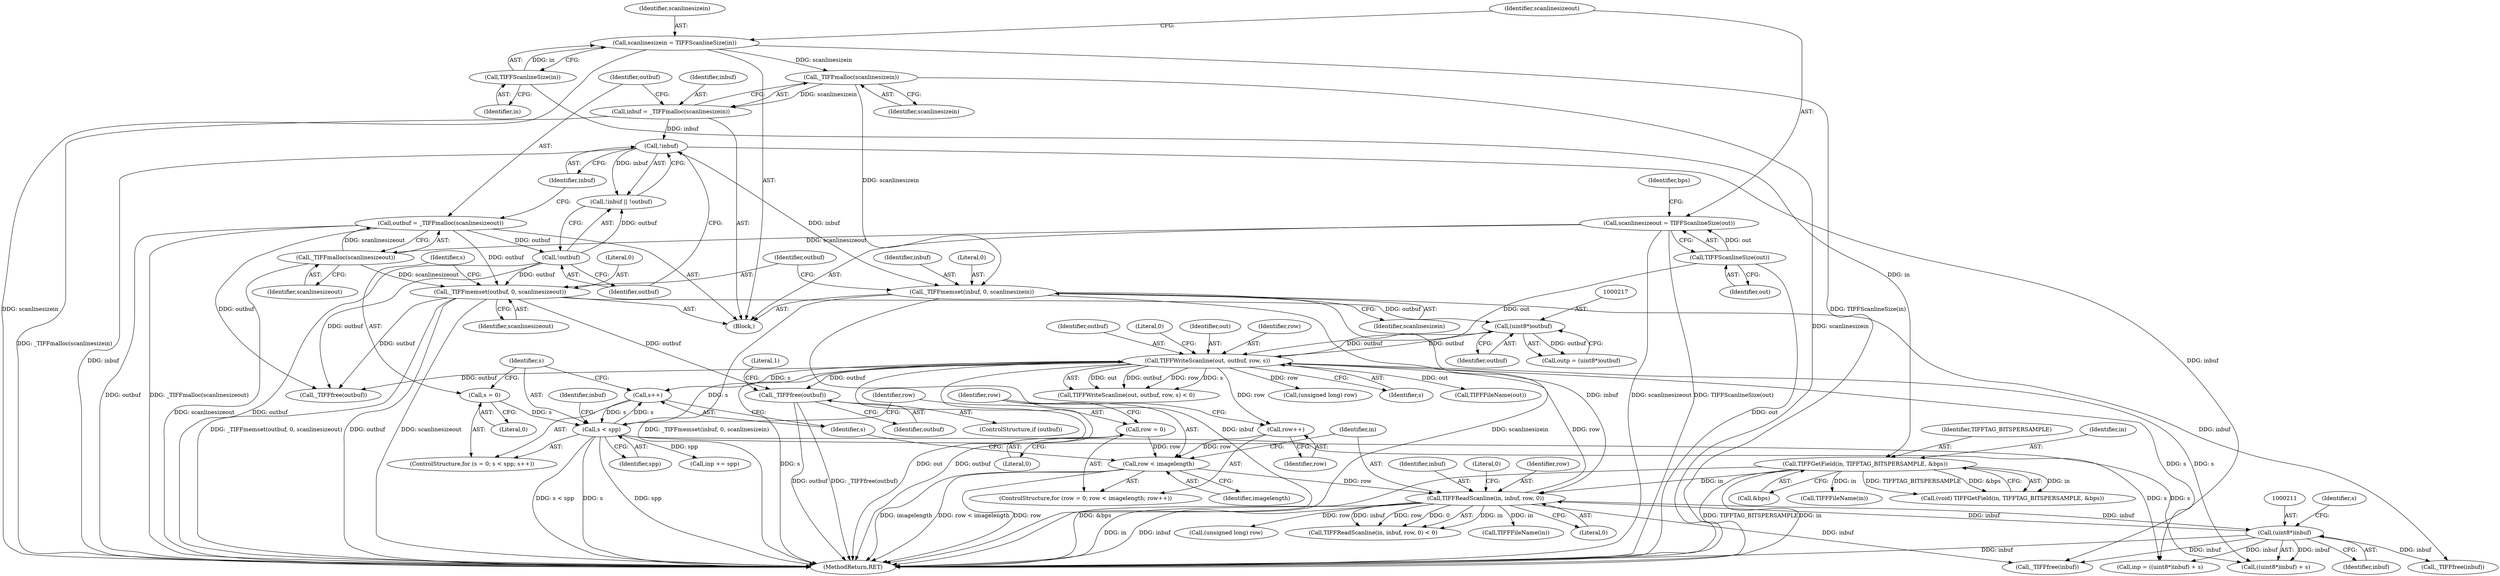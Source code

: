 digraph "0_libtiff_5c080298d59efa53264d7248bbe3a04660db6ef7@API" {
"1000260" [label="(Call,_TIFFfree(outbuf))"];
"1000163" [label="(Call,_TIFFmemset(outbuf, 0, scanlinesizeout))"];
"1000156" [label="(Call,!outbuf)"];
"1000148" [label="(Call,outbuf = _TIFFmalloc(scanlinesizeout))"];
"1000150" [label="(Call,_TIFFmalloc(scanlinesizeout))"];
"1000110" [label="(Call,scanlinesizeout = TIFFScanlineSize(out))"];
"1000112" [label="(Call,TIFFScanlineSize(out))"];
"1000239" [label="(Call,TIFFWriteScanline(out, outbuf, row, s))"];
"1000216" [label="(Call,(uint8*)outbuf)"];
"1000190" [label="(Call,TIFFReadScanline(in, inbuf, row, 0))"];
"1000127" [label="(Call,TIFFGetField(in, TIFFTAG_BITSPERSAMPLE, &bps))"];
"1000107" [label="(Call,TIFFScanlineSize(in))"];
"1000159" [label="(Call,_TIFFmemset(inbuf, 0, scanlinesizein))"];
"1000154" [label="(Call,!inbuf)"];
"1000144" [label="(Call,inbuf = _TIFFmalloc(scanlinesizein))"];
"1000146" [label="(Call,_TIFFmalloc(scanlinesizein))"];
"1000105" [label="(Call,scanlinesizein = TIFFScanlineSize(in))"];
"1000210" [label="(Call,(uint8*)inbuf)"];
"1000181" [label="(Call,row < imagelength)"];
"1000184" [label="(Call,row++)"];
"1000178" [label="(Call,row = 0)"];
"1000171" [label="(Call,s < spp)"];
"1000168" [label="(Call,s = 0)"];
"1000174" [label="(Call,s++)"];
"1000263" [label="(Literal,1)"];
"1000150" [label="(Call,_TIFFmalloc(scanlinesizeout))"];
"1000163" [label="(Call,_TIFFmemset(outbuf, 0, scanlinesizeout))"];
"1000156" [label="(Call,!outbuf)"];
"1000191" [label="(Identifier,in)"];
"1000161" [label="(Literal,0)"];
"1000250" [label="(Call,(unsigned long) row)"];
"1000213" [label="(Identifier,s)"];
"1000179" [label="(Identifier,row)"];
"1000192" [label="(Identifier,inbuf)"];
"1000125" [label="(Call,(void) TIFFGetField(in, TIFFTAG_BITSPERSAMPLE, &bps))"];
"1000107" [label="(Call,TIFFScanlineSize(in))"];
"1000165" [label="(Literal,0)"];
"1000275" [label="(MethodReturn,RET)"];
"1000154" [label="(Call,!inbuf)"];
"1000239" [label="(Call,TIFFWriteScanline(out, outbuf, row, s))"];
"1000172" [label="(Identifier,s)"];
"1000147" [label="(Identifier,scanlinesizein)"];
"1000183" [label="(Identifier,imagelength)"];
"1000212" [label="(Identifier,inbuf)"];
"1000123" [label="(Identifier,bps)"];
"1000185" [label="(Identifier,row)"];
"1000166" [label="(Identifier,scanlinesizeout)"];
"1000261" [label="(Identifier,outbuf)"];
"1000243" [label="(Identifier,s)"];
"1000127" [label="(Call,TIFFGetField(in, TIFFTAG_BITSPERSAMPLE, &bps))"];
"1000177" [label="(ControlStructure,for (row = 0; row < imagelength; row++))"];
"1000148" [label="(Call,outbuf = _TIFFmalloc(scanlinesizeout))"];
"1000203" [label="(Call,(unsigned long) row)"];
"1000170" [label="(Literal,0)"];
"1000167" [label="(ControlStructure,for (s = 0; s < spp; s++))"];
"1000174" [label="(Call,s++)"];
"1000149" [label="(Identifier,outbuf)"];
"1000260" [label="(Call,_TIFFfree(outbuf))"];
"1000164" [label="(Identifier,outbuf)"];
"1000184" [label="(Call,row++)"];
"1000190" [label="(Call,TIFFReadScanline(in, inbuf, row, 0))"];
"1000182" [label="(Identifier,row)"];
"1000151" [label="(Identifier,scanlinesizeout)"];
"1000244" [label="(Literal,0)"];
"1000207" [label="(Call,inp = ((uint8*)inbuf) + s)"];
"1000267" [label="(Call,_TIFFfree(inbuf))"];
"1000160" [label="(Identifier,inbuf)"];
"1000240" [label="(Identifier,out)"];
"1000157" [label="(Identifier,outbuf)"];
"1000138" [label="(Call,TIFFFileName(in))"];
"1000103" [label="(Block,)"];
"1000128" [label="(Identifier,in)"];
"1000129" [label="(Identifier,TIFFTAG_BITSPERSAMPLE)"];
"1000111" [label="(Identifier,scanlinesizeout)"];
"1000130" [label="(Call,&bps)"];
"1000169" [label="(Identifier,s)"];
"1000189" [label="(Call,TIFFReadScanline(in, inbuf, row, 0) < 0)"];
"1000247" [label="(Call,TIFFFileName(out))"];
"1000209" [label="(Call,((uint8*)inbuf) + s)"];
"1000256" [label="(Call,_TIFFfree(inbuf))"];
"1000168" [label="(Call,s = 0)"];
"1000181" [label="(Call,row < imagelength)"];
"1000200" [label="(Call,TIFFFileName(in))"];
"1000159" [label="(Call,_TIFFmemset(inbuf, 0, scanlinesizein))"];
"1000110" [label="(Call,scanlinesizeout = TIFFScanlineSize(out))"];
"1000195" [label="(Literal,0)"];
"1000112" [label="(Call,TIFFScanlineSize(out))"];
"1000153" [label="(Call,!inbuf || !outbuf)"];
"1000218" [label="(Identifier,outbuf)"];
"1000180" [label="(Literal,0)"];
"1000144" [label="(Call,inbuf = _TIFFmalloc(scanlinesizein))"];
"1000234" [label="(Call,inp += spp)"];
"1000146" [label="(Call,_TIFFmalloc(scanlinesizein))"];
"1000175" [label="(Identifier,s)"];
"1000162" [label="(Identifier,scanlinesizein)"];
"1000155" [label="(Identifier,inbuf)"];
"1000194" [label="(Literal,0)"];
"1000271" [label="(Call,_TIFFfree(outbuf))"];
"1000108" [label="(Identifier,in)"];
"1000214" [label="(Call,outp = (uint8*)outbuf)"];
"1000216" [label="(Call,(uint8*)outbuf)"];
"1000242" [label="(Identifier,row)"];
"1000210" [label="(Call,(uint8*)inbuf)"];
"1000258" [label="(ControlStructure,if (outbuf))"];
"1000178" [label="(Call,row = 0)"];
"1000113" [label="(Identifier,out)"];
"1000173" [label="(Identifier,spp)"];
"1000241" [label="(Identifier,outbuf)"];
"1000238" [label="(Call,TIFFWriteScanline(out, outbuf, row, s) < 0)"];
"1000145" [label="(Identifier,inbuf)"];
"1000193" [label="(Identifier,row)"];
"1000105" [label="(Call,scanlinesizein = TIFFScanlineSize(in))"];
"1000106" [label="(Identifier,scanlinesizein)"];
"1000171" [label="(Call,s < spp)"];
"1000255" [label="(Identifier,inbuf)"];
"1000260" -> "1000258"  [label="AST: "];
"1000260" -> "1000261"  [label="CFG: "];
"1000261" -> "1000260"  [label="AST: "];
"1000263" -> "1000260"  [label="CFG: "];
"1000260" -> "1000275"  [label="DDG: _TIFFfree(outbuf)"];
"1000260" -> "1000275"  [label="DDG: outbuf"];
"1000163" -> "1000260"  [label="DDG: outbuf"];
"1000239" -> "1000260"  [label="DDG: outbuf"];
"1000163" -> "1000103"  [label="AST: "];
"1000163" -> "1000166"  [label="CFG: "];
"1000164" -> "1000163"  [label="AST: "];
"1000165" -> "1000163"  [label="AST: "];
"1000166" -> "1000163"  [label="AST: "];
"1000169" -> "1000163"  [label="CFG: "];
"1000163" -> "1000275"  [label="DDG: outbuf"];
"1000163" -> "1000275"  [label="DDG: scanlinesizeout"];
"1000163" -> "1000275"  [label="DDG: _TIFFmemset(outbuf, 0, scanlinesizeout)"];
"1000156" -> "1000163"  [label="DDG: outbuf"];
"1000148" -> "1000163"  [label="DDG: outbuf"];
"1000150" -> "1000163"  [label="DDG: scanlinesizeout"];
"1000163" -> "1000216"  [label="DDG: outbuf"];
"1000163" -> "1000271"  [label="DDG: outbuf"];
"1000156" -> "1000153"  [label="AST: "];
"1000156" -> "1000157"  [label="CFG: "];
"1000157" -> "1000156"  [label="AST: "];
"1000153" -> "1000156"  [label="CFG: "];
"1000156" -> "1000275"  [label="DDG: outbuf"];
"1000156" -> "1000153"  [label="DDG: outbuf"];
"1000148" -> "1000156"  [label="DDG: outbuf"];
"1000156" -> "1000271"  [label="DDG: outbuf"];
"1000148" -> "1000103"  [label="AST: "];
"1000148" -> "1000150"  [label="CFG: "];
"1000149" -> "1000148"  [label="AST: "];
"1000150" -> "1000148"  [label="AST: "];
"1000155" -> "1000148"  [label="CFG: "];
"1000148" -> "1000275"  [label="DDG: outbuf"];
"1000148" -> "1000275"  [label="DDG: _TIFFmalloc(scanlinesizeout)"];
"1000150" -> "1000148"  [label="DDG: scanlinesizeout"];
"1000148" -> "1000271"  [label="DDG: outbuf"];
"1000150" -> "1000151"  [label="CFG: "];
"1000151" -> "1000150"  [label="AST: "];
"1000150" -> "1000275"  [label="DDG: scanlinesizeout"];
"1000110" -> "1000150"  [label="DDG: scanlinesizeout"];
"1000110" -> "1000103"  [label="AST: "];
"1000110" -> "1000112"  [label="CFG: "];
"1000111" -> "1000110"  [label="AST: "];
"1000112" -> "1000110"  [label="AST: "];
"1000123" -> "1000110"  [label="CFG: "];
"1000110" -> "1000275"  [label="DDG: TIFFScanlineSize(out)"];
"1000110" -> "1000275"  [label="DDG: scanlinesizeout"];
"1000112" -> "1000110"  [label="DDG: out"];
"1000112" -> "1000113"  [label="CFG: "];
"1000113" -> "1000112"  [label="AST: "];
"1000112" -> "1000275"  [label="DDG: out"];
"1000112" -> "1000239"  [label="DDG: out"];
"1000239" -> "1000238"  [label="AST: "];
"1000239" -> "1000243"  [label="CFG: "];
"1000240" -> "1000239"  [label="AST: "];
"1000241" -> "1000239"  [label="AST: "];
"1000242" -> "1000239"  [label="AST: "];
"1000243" -> "1000239"  [label="AST: "];
"1000244" -> "1000239"  [label="CFG: "];
"1000239" -> "1000275"  [label="DDG: out"];
"1000239" -> "1000275"  [label="DDG: outbuf"];
"1000239" -> "1000275"  [label="DDG: s"];
"1000239" -> "1000174"  [label="DDG: s"];
"1000239" -> "1000184"  [label="DDG: row"];
"1000239" -> "1000207"  [label="DDG: s"];
"1000239" -> "1000209"  [label="DDG: s"];
"1000239" -> "1000216"  [label="DDG: outbuf"];
"1000239" -> "1000238"  [label="DDG: out"];
"1000239" -> "1000238"  [label="DDG: outbuf"];
"1000239" -> "1000238"  [label="DDG: row"];
"1000239" -> "1000238"  [label="DDG: s"];
"1000216" -> "1000239"  [label="DDG: outbuf"];
"1000190" -> "1000239"  [label="DDG: row"];
"1000171" -> "1000239"  [label="DDG: s"];
"1000239" -> "1000247"  [label="DDG: out"];
"1000239" -> "1000250"  [label="DDG: row"];
"1000239" -> "1000271"  [label="DDG: outbuf"];
"1000216" -> "1000214"  [label="AST: "];
"1000216" -> "1000218"  [label="CFG: "];
"1000217" -> "1000216"  [label="AST: "];
"1000218" -> "1000216"  [label="AST: "];
"1000214" -> "1000216"  [label="CFG: "];
"1000216" -> "1000214"  [label="DDG: outbuf"];
"1000190" -> "1000189"  [label="AST: "];
"1000190" -> "1000194"  [label="CFG: "];
"1000191" -> "1000190"  [label="AST: "];
"1000192" -> "1000190"  [label="AST: "];
"1000193" -> "1000190"  [label="AST: "];
"1000194" -> "1000190"  [label="AST: "];
"1000195" -> "1000190"  [label="CFG: "];
"1000190" -> "1000275"  [label="DDG: in"];
"1000190" -> "1000275"  [label="DDG: inbuf"];
"1000190" -> "1000189"  [label="DDG: in"];
"1000190" -> "1000189"  [label="DDG: inbuf"];
"1000190" -> "1000189"  [label="DDG: row"];
"1000190" -> "1000189"  [label="DDG: 0"];
"1000127" -> "1000190"  [label="DDG: in"];
"1000159" -> "1000190"  [label="DDG: inbuf"];
"1000210" -> "1000190"  [label="DDG: inbuf"];
"1000181" -> "1000190"  [label="DDG: row"];
"1000190" -> "1000200"  [label="DDG: in"];
"1000190" -> "1000203"  [label="DDG: row"];
"1000190" -> "1000210"  [label="DDG: inbuf"];
"1000190" -> "1000267"  [label="DDG: inbuf"];
"1000127" -> "1000125"  [label="AST: "];
"1000127" -> "1000130"  [label="CFG: "];
"1000128" -> "1000127"  [label="AST: "];
"1000129" -> "1000127"  [label="AST: "];
"1000130" -> "1000127"  [label="AST: "];
"1000125" -> "1000127"  [label="CFG: "];
"1000127" -> "1000275"  [label="DDG: &bps"];
"1000127" -> "1000275"  [label="DDG: TIFFTAG_BITSPERSAMPLE"];
"1000127" -> "1000275"  [label="DDG: in"];
"1000127" -> "1000125"  [label="DDG: in"];
"1000127" -> "1000125"  [label="DDG: TIFFTAG_BITSPERSAMPLE"];
"1000127" -> "1000125"  [label="DDG: &bps"];
"1000107" -> "1000127"  [label="DDG: in"];
"1000127" -> "1000138"  [label="DDG: in"];
"1000107" -> "1000105"  [label="AST: "];
"1000107" -> "1000108"  [label="CFG: "];
"1000108" -> "1000107"  [label="AST: "];
"1000105" -> "1000107"  [label="CFG: "];
"1000107" -> "1000105"  [label="DDG: in"];
"1000159" -> "1000103"  [label="AST: "];
"1000159" -> "1000162"  [label="CFG: "];
"1000160" -> "1000159"  [label="AST: "];
"1000161" -> "1000159"  [label="AST: "];
"1000162" -> "1000159"  [label="AST: "];
"1000164" -> "1000159"  [label="CFG: "];
"1000159" -> "1000275"  [label="DDG: _TIFFmemset(inbuf, 0, scanlinesizein)"];
"1000159" -> "1000275"  [label="DDG: inbuf"];
"1000159" -> "1000275"  [label="DDG: scanlinesizein"];
"1000154" -> "1000159"  [label="DDG: inbuf"];
"1000146" -> "1000159"  [label="DDG: scanlinesizein"];
"1000159" -> "1000256"  [label="DDG: inbuf"];
"1000154" -> "1000153"  [label="AST: "];
"1000154" -> "1000155"  [label="CFG: "];
"1000155" -> "1000154"  [label="AST: "];
"1000157" -> "1000154"  [label="CFG: "];
"1000153" -> "1000154"  [label="CFG: "];
"1000154" -> "1000275"  [label="DDG: inbuf"];
"1000154" -> "1000153"  [label="DDG: inbuf"];
"1000144" -> "1000154"  [label="DDG: inbuf"];
"1000154" -> "1000267"  [label="DDG: inbuf"];
"1000144" -> "1000103"  [label="AST: "];
"1000144" -> "1000146"  [label="CFG: "];
"1000145" -> "1000144"  [label="AST: "];
"1000146" -> "1000144"  [label="AST: "];
"1000149" -> "1000144"  [label="CFG: "];
"1000144" -> "1000275"  [label="DDG: _TIFFmalloc(scanlinesizein)"];
"1000146" -> "1000144"  [label="DDG: scanlinesizein"];
"1000146" -> "1000147"  [label="CFG: "];
"1000147" -> "1000146"  [label="AST: "];
"1000146" -> "1000275"  [label="DDG: scanlinesizein"];
"1000105" -> "1000146"  [label="DDG: scanlinesizein"];
"1000105" -> "1000103"  [label="AST: "];
"1000106" -> "1000105"  [label="AST: "];
"1000111" -> "1000105"  [label="CFG: "];
"1000105" -> "1000275"  [label="DDG: TIFFScanlineSize(in)"];
"1000105" -> "1000275"  [label="DDG: scanlinesizein"];
"1000210" -> "1000209"  [label="AST: "];
"1000210" -> "1000212"  [label="CFG: "];
"1000211" -> "1000210"  [label="AST: "];
"1000212" -> "1000210"  [label="AST: "];
"1000213" -> "1000210"  [label="CFG: "];
"1000210" -> "1000275"  [label="DDG: inbuf"];
"1000210" -> "1000207"  [label="DDG: inbuf"];
"1000210" -> "1000209"  [label="DDG: inbuf"];
"1000210" -> "1000256"  [label="DDG: inbuf"];
"1000210" -> "1000267"  [label="DDG: inbuf"];
"1000181" -> "1000177"  [label="AST: "];
"1000181" -> "1000183"  [label="CFG: "];
"1000182" -> "1000181"  [label="AST: "];
"1000183" -> "1000181"  [label="AST: "];
"1000191" -> "1000181"  [label="CFG: "];
"1000175" -> "1000181"  [label="CFG: "];
"1000181" -> "1000275"  [label="DDG: row < imagelength"];
"1000181" -> "1000275"  [label="DDG: row"];
"1000181" -> "1000275"  [label="DDG: imagelength"];
"1000184" -> "1000181"  [label="DDG: row"];
"1000178" -> "1000181"  [label="DDG: row"];
"1000184" -> "1000177"  [label="AST: "];
"1000184" -> "1000185"  [label="CFG: "];
"1000185" -> "1000184"  [label="AST: "];
"1000182" -> "1000184"  [label="CFG: "];
"1000178" -> "1000177"  [label="AST: "];
"1000178" -> "1000180"  [label="CFG: "];
"1000179" -> "1000178"  [label="AST: "];
"1000180" -> "1000178"  [label="AST: "];
"1000182" -> "1000178"  [label="CFG: "];
"1000171" -> "1000167"  [label="AST: "];
"1000171" -> "1000173"  [label="CFG: "];
"1000172" -> "1000171"  [label="AST: "];
"1000173" -> "1000171"  [label="AST: "];
"1000179" -> "1000171"  [label="CFG: "];
"1000255" -> "1000171"  [label="CFG: "];
"1000171" -> "1000275"  [label="DDG: s"];
"1000171" -> "1000275"  [label="DDG: spp"];
"1000171" -> "1000275"  [label="DDG: s < spp"];
"1000168" -> "1000171"  [label="DDG: s"];
"1000174" -> "1000171"  [label="DDG: s"];
"1000171" -> "1000174"  [label="DDG: s"];
"1000171" -> "1000207"  [label="DDG: s"];
"1000171" -> "1000209"  [label="DDG: s"];
"1000171" -> "1000234"  [label="DDG: spp"];
"1000168" -> "1000167"  [label="AST: "];
"1000168" -> "1000170"  [label="CFG: "];
"1000169" -> "1000168"  [label="AST: "];
"1000170" -> "1000168"  [label="AST: "];
"1000172" -> "1000168"  [label="CFG: "];
"1000174" -> "1000167"  [label="AST: "];
"1000174" -> "1000175"  [label="CFG: "];
"1000175" -> "1000174"  [label="AST: "];
"1000172" -> "1000174"  [label="CFG: "];
}
